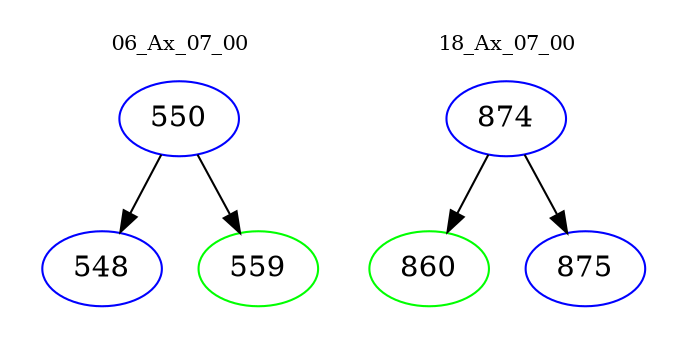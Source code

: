 digraph{
subgraph cluster_0 {
color = white
label = "06_Ax_07_00";
fontsize=10;
T0_550 [label="550", color="blue"]
T0_550 -> T0_548 [color="black"]
T0_548 [label="548", color="blue"]
T0_550 -> T0_559 [color="black"]
T0_559 [label="559", color="green"]
}
subgraph cluster_1 {
color = white
label = "18_Ax_07_00";
fontsize=10;
T1_874 [label="874", color="blue"]
T1_874 -> T1_860 [color="black"]
T1_860 [label="860", color="green"]
T1_874 -> T1_875 [color="black"]
T1_875 [label="875", color="blue"]
}
}

